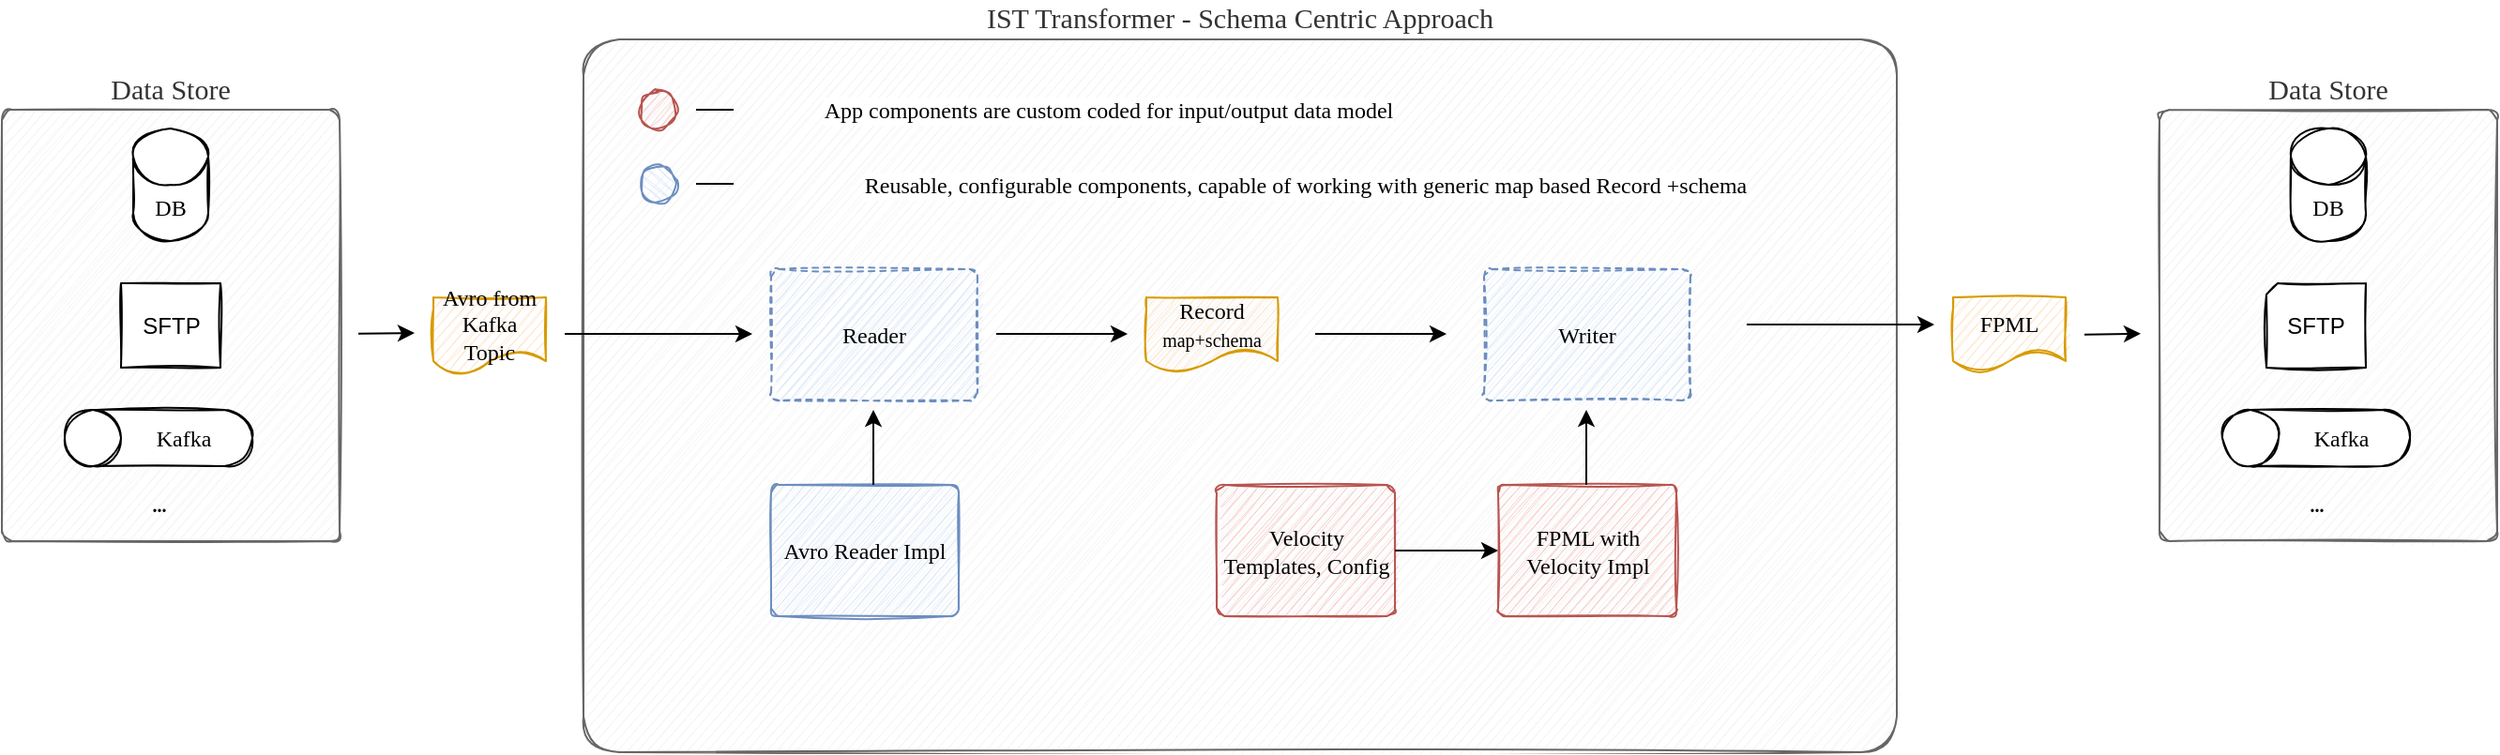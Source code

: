 <mxfile version="14.1.3" type="device"><diagram id="JuNs4aXnyzr4UFM-_TlM" name="Page-1"><mxGraphModel dx="1165" dy="580" grid="1" gridSize="10" guides="1" tooltips="1" connect="1" arrows="1" fold="1" page="1" pageScale="1" pageWidth="1400" pageHeight="850" math="0" shadow="0"><root><mxCell id="0"/><mxCell id="1" parent="0"/><mxCell id="kE1Qr9K8hbBn4ShAv4_i-48" value="&lt;font style=&quot;font-size: 15px&quot;&gt;IST Transformer - Schema Centric Approach&lt;/font&gt;" style="rounded=1;whiteSpace=wrap;html=1;comic=0;sketch=1;curveFitting=0.95;sketchStyle=rough;fontFamily=Verdana;fillColor=#f5f5f5;strokeColor=#666666;fontColor=#333333;arcSize=5;labelPosition=center;verticalLabelPosition=top;align=center;verticalAlign=bottom;" parent="1" vertex="1"><mxGeometry x="330" y="60" width="700" height="380" as="geometry"/></mxCell><mxCell id="kE1Qr9K8hbBn4ShAv4_i-15" value="&lt;font style=&quot;font-size: 15px&quot;&gt;Data Store&lt;/font&gt;" style="rounded=1;whiteSpace=wrap;html=1;comic=0;sketch=1;labelPosition=center;verticalLabelPosition=top;align=center;verticalAlign=bottom;fontFamily=Verdana;curveFitting=0.95;arcSize=3;sketchStyle=rough;fillColor=#f5f5f5;strokeColor=#666666;fontColor=#333333;" parent="1" vertex="1"><mxGeometry x="20" y="97.5" width="180" height="230" as="geometry"/></mxCell><mxCell id="kE1Qr9K8hbBn4ShAv4_i-5" value="&lt;font face=&quot;Verdana&quot;&gt;DB&lt;/font&gt;" style="shape=cylinder3;whiteSpace=wrap;html=1;boundedLbl=1;backgroundOutline=1;size=15;comic=0;sketch=1;" parent="1" vertex="1"><mxGeometry x="90" y="107.5" width="40" height="60" as="geometry"/></mxCell><mxCell id="kE1Qr9K8hbBn4ShAv4_i-7" value="&lt;font face=&quot;Verdana&quot;&gt;Kafka&lt;/font&gt;" style="shape=cylinder3;whiteSpace=wrap;html=1;boundedLbl=1;backgroundOutline=1;size=15;comic=0;sketch=1;direction=north;" parent="1" vertex="1"><mxGeometry x="53.5" y="257.5" width="100" height="30" as="geometry"/></mxCell><mxCell id="kE1Qr9K8hbBn4ShAv4_i-14" value="SFTP" style="shape=card;whiteSpace=wrap;html=1;comic=0;sketch=1;size=0;" parent="1" vertex="1"><mxGeometry x="83.5" y="190" width="53" height="45" as="geometry"/></mxCell><mxCell id="kE1Qr9K8hbBn4ShAv4_i-16" value="" style="endArrow=classic;html=1;fontFamily=Verdana;arcSize=15;" parent="1" edge="1"><mxGeometry width="50" height="50" relative="1" as="geometry"><mxPoint x="210" y="216.91" as="sourcePoint"/><mxPoint x="240" y="216.5" as="targetPoint"/></mxGeometry></mxCell><mxCell id="kE1Qr9K8hbBn4ShAv4_i-17" value="Avro from Kafka Topic" style="shape=document;whiteSpace=wrap;html=1;boundedLbl=1;comic=0;sketch=1;fontFamily=Verdana;fillColor=#ffe6cc;strokeColor=#d79b00;" parent="1" vertex="1"><mxGeometry x="250" y="197.5" width="60" height="40" as="geometry"/></mxCell><mxCell id="kE1Qr9K8hbBn4ShAv4_i-21" value="&lt;font size=&quot;1&quot;&gt;&lt;b&gt;...&lt;/b&gt;&lt;/font&gt;" style="text;html=1;strokeColor=none;fillColor=none;align=center;verticalAlign=middle;whiteSpace=wrap;rounded=0;comic=0;sketch=1;curveFitting=0.95;sketchStyle=rough;fontFamily=Verdana;" parent="1" vertex="1"><mxGeometry x="84" y="297.5" width="40" height="20" as="geometry"/></mxCell><mxCell id="kE1Qr9K8hbBn4ShAv4_i-22" value="Reader" style="rounded=1;whiteSpace=wrap;html=1;comic=0;sketch=1;curveFitting=0.95;sketchStyle=rough;fontFamily=Verdana;arcSize=6;fillColor=#dae8fc;strokeColor=#6c8ebf;dashed=1;" parent="1" vertex="1"><mxGeometry x="430" y="182.5" width="110" height="70" as="geometry"/></mxCell><mxCell id="kE1Qr9K8hbBn4ShAv4_i-35" value="Writer" style="rounded=1;whiteSpace=wrap;html=1;comic=0;sketch=1;curveFitting=0.95;sketchStyle=rough;fontFamily=Verdana;arcSize=6;fillColor=#dae8fc;strokeColor=#6c8ebf;dashed=1;" parent="1" vertex="1"><mxGeometry x="810" y="182.5" width="110" height="70" as="geometry"/></mxCell><mxCell id="kE1Qr9K8hbBn4ShAv4_i-37" value="FPML" style="shape=document;whiteSpace=wrap;html=1;boundedLbl=1;comic=0;sketch=1;fontFamily=Verdana;fillColor=#ffe6cc;strokeColor=#d79b00;" parent="1" vertex="1"><mxGeometry x="1060" y="197.5" width="60" height="40" as="geometry"/></mxCell><mxCell id="kE1Qr9K8hbBn4ShAv4_i-38" value="" style="endArrow=classic;html=1;fontFamily=Verdana;" parent="1" edge="1"><mxGeometry width="50" height="50" relative="1" as="geometry"><mxPoint x="1130" y="217.32" as="sourcePoint"/><mxPoint x="1160" y="216.91" as="targetPoint"/></mxGeometry></mxCell><mxCell id="kE1Qr9K8hbBn4ShAv4_i-39" value="&lt;font style=&quot;font-size: 15px&quot;&gt;Data Store&lt;/font&gt;" style="rounded=1;whiteSpace=wrap;html=1;comic=0;sketch=1;labelPosition=center;verticalLabelPosition=top;align=center;verticalAlign=bottom;fontFamily=Verdana;curveFitting=0.95;arcSize=3;sketchStyle=rough;fillColor=#f5f5f5;strokeColor=#666666;fontColor=#333333;" parent="1" vertex="1"><mxGeometry x="1170" y="97.5" width="180" height="230" as="geometry"/></mxCell><mxCell id="kE1Qr9K8hbBn4ShAv4_i-40" value="&lt;font face=&quot;Verdana&quot;&gt;DB&lt;/font&gt;" style="shape=cylinder3;whiteSpace=wrap;html=1;boundedLbl=1;backgroundOutline=1;size=15;comic=0;sketch=1;" parent="1" vertex="1"><mxGeometry x="1240" y="107.5" width="40" height="60" as="geometry"/></mxCell><mxCell id="kE1Qr9K8hbBn4ShAv4_i-41" value="&lt;font face=&quot;Verdana&quot;&gt;Kafka&lt;/font&gt;" style="shape=cylinder3;whiteSpace=wrap;html=1;boundedLbl=1;backgroundOutline=1;size=15;comic=0;sketch=1;direction=north;" parent="1" vertex="1"><mxGeometry x="1203.5" y="257.5" width="100" height="30" as="geometry"/></mxCell><mxCell id="kE1Qr9K8hbBn4ShAv4_i-42" value="SFTP" style="shape=card;whiteSpace=wrap;html=1;comic=0;sketch=1;size=6;" parent="1" vertex="1"><mxGeometry x="1227" y="190" width="53" height="45" as="geometry"/></mxCell><mxCell id="kE1Qr9K8hbBn4ShAv4_i-43" value="&lt;font size=&quot;1&quot;&gt;&lt;b&gt;...&lt;/b&gt;&lt;/font&gt;" style="text;html=1;strokeColor=none;fillColor=none;align=center;verticalAlign=middle;whiteSpace=wrap;rounded=0;comic=0;sketch=1;curveFitting=0.95;sketchStyle=rough;fontFamily=Verdana;" parent="1" vertex="1"><mxGeometry x="1234" y="297.5" width="40" height="20" as="geometry"/></mxCell><mxCell id="kE1Qr9K8hbBn4ShAv4_i-49" value="" style="ellipse;whiteSpace=wrap;html=1;aspect=fixed;rounded=1;comic=0;sketch=1;curveFitting=0.95;sketchStyle=rough;fontFamily=Verdana;fillColor=#f8cecc;strokeColor=#b85450;" parent="1" vertex="1"><mxGeometry x="360" y="87.5" width="20" height="20" as="geometry"/></mxCell><mxCell id="kE1Qr9K8hbBn4ShAv4_i-54" value="App components are custom coded for input/output data model" style="text;html=1;strokeColor=none;fillColor=none;align=center;verticalAlign=middle;whiteSpace=wrap;rounded=0;comic=0;sketch=1;curveFitting=0.95;sketchStyle=rough;fontFamily=Verdana;labelBackgroundColor=#FFFFFF;labelBorderColor=none;" parent="1" vertex="1"><mxGeometry x="410" y="87.5" width="400" height="20" as="geometry"/></mxCell><mxCell id="kE1Qr9K8hbBn4ShAv4_i-59" value="" style="endArrow=none;html=1;strokeWidth=1;fontFamily=Verdana;endFill=0;" parent="1" target="kE1Qr9K8hbBn4ShAv4_i-54" edge="1"><mxGeometry width="50" height="50" relative="1" as="geometry"><mxPoint x="390" y="97.5" as="sourcePoint"/><mxPoint x="440" y="47.5" as="targetPoint"/></mxGeometry></mxCell><mxCell id="fcgOGIdIteH8SbYAEq_T-14" value="Record&lt;br style=&quot;font-size: 6px&quot;&gt;&lt;font size=&quot;1&quot;&gt;map+schema&lt;/font&gt;" style="shape=document;whiteSpace=wrap;html=1;boundedLbl=1;comic=0;sketch=1;fontFamily=Verdana;fillColor=#ffe6cc;strokeColor=#d79b00;" parent="1" vertex="1"><mxGeometry x="630" y="197.5" width="70" height="40" as="geometry"/></mxCell><mxCell id="Bu742o5B26O_AlwUO4is-1" value="Avro Reader Impl" style="rounded=1;whiteSpace=wrap;html=1;comic=0;sketch=1;curveFitting=0.95;sketchStyle=rough;fontFamily=Verdana;arcSize=6;fillColor=#dae8fc;strokeColor=#6c8ebf;" parent="1" vertex="1"><mxGeometry x="430" y="297.5" width="100" height="70" as="geometry"/></mxCell><mxCell id="Bu742o5B26O_AlwUO4is-4" value="FPML with Velocity Impl" style="rounded=1;whiteSpace=wrap;html=1;comic=0;sketch=1;curveFitting=0.95;sketchStyle=rough;fontFamily=Verdana;arcSize=6;fillColor=#f8cecc;strokeColor=#b85450;" parent="1" vertex="1"><mxGeometry x="817.5" y="297.5" width="95" height="70" as="geometry"/></mxCell><mxCell id="Bu742o5B26O_AlwUO4is-16" value="" style="ellipse;whiteSpace=wrap;html=1;aspect=fixed;rounded=1;comic=0;sketch=1;curveFitting=0.95;sketchStyle=rough;fontFamily=Verdana;fillColor=#dae8fc;strokeColor=#6c8ebf;direction=south;" parent="1" vertex="1"><mxGeometry x="360" y="127.5" width="20" height="20" as="geometry"/></mxCell><mxCell id="Bu742o5B26O_AlwUO4is-19" value="" style="endArrow=none;html=1;strokeWidth=1;fontFamily=Verdana;endFill=0;" parent="1" edge="1"><mxGeometry width="50" height="50" relative="1" as="geometry"><mxPoint x="390" y="137" as="sourcePoint"/><mxPoint x="410" y="137" as="targetPoint"/></mxGeometry></mxCell><mxCell id="Bu742o5B26O_AlwUO4is-20" value="Reusable, configurable components, capable of working with generic map based Record +schema" style="text;html=1;strokeColor=none;fillColor=none;align=center;verticalAlign=middle;whiteSpace=wrap;rounded=0;comic=0;sketch=1;curveFitting=0.95;sketchStyle=rough;fontFamily=Verdana;labelBackgroundColor=#FFFFFF;labelBorderColor=none;" parent="1" vertex="1"><mxGeometry x="410" y="127.5" width="610" height="20" as="geometry"/></mxCell><mxCell id="8ZHyrexj1VxGP0VoYlxZ-2" value="" style="endArrow=classic;html=1;exitX=0.475;exitY=-0.121;exitDx=0;exitDy=0;exitPerimeter=0;" edge="1" parent="1"><mxGeometry width="50" height="50" relative="1" as="geometry"><mxPoint x="484.5" y="297.5" as="sourcePoint"/><mxPoint x="484.5" y="257.5" as="targetPoint"/></mxGeometry></mxCell><mxCell id="8ZHyrexj1VxGP0VoYlxZ-5" value="" style="endArrow=classic;html=1;fontFamily=Verdana;" edge="1" parent="1"><mxGeometry width="50" height="50" relative="1" as="geometry"><mxPoint x="550" y="217" as="sourcePoint"/><mxPoint x="620" y="217" as="targetPoint"/></mxGeometry></mxCell><mxCell id="8ZHyrexj1VxGP0VoYlxZ-6" value="" style="endArrow=classic;html=1;" edge="1" parent="1"><mxGeometry width="50" height="50" relative="1" as="geometry"><mxPoint x="864.5" y="297.5" as="sourcePoint"/><mxPoint x="864.5" y="257.5" as="targetPoint"/></mxGeometry></mxCell><mxCell id="8ZHyrexj1VxGP0VoYlxZ-8" value="Velocity Templates, Config" style="rounded=1;whiteSpace=wrap;html=1;comic=0;sketch=1;curveFitting=0.95;sketchStyle=rough;fontFamily=Verdana;arcSize=6;fillColor=#f8cecc;strokeColor=#b85450;" vertex="1" parent="1"><mxGeometry x="667.5" y="297.5" width="95" height="70" as="geometry"/></mxCell><mxCell id="8ZHyrexj1VxGP0VoYlxZ-9" value="" style="endArrow=classic;html=1;entryX=0;entryY=0.5;entryDx=0;entryDy=0;exitX=1;exitY=0.5;exitDx=0;exitDy=0;" edge="1" parent="1" source="8ZHyrexj1VxGP0VoYlxZ-8" target="Bu742o5B26O_AlwUO4is-4"><mxGeometry width="50" height="50" relative="1" as="geometry"><mxPoint x="570" y="330" as="sourcePoint"/><mxPoint x="620" y="280" as="targetPoint"/></mxGeometry></mxCell><mxCell id="8ZHyrexj1VxGP0VoYlxZ-12" value="" style="endArrow=classic;html=1;fontFamily=Verdana;" edge="1" parent="1"><mxGeometry width="50" height="50" relative="1" as="geometry"><mxPoint x="720" y="217" as="sourcePoint"/><mxPoint x="790" y="217" as="targetPoint"/></mxGeometry></mxCell><mxCell id="8ZHyrexj1VxGP0VoYlxZ-13" value="" style="endArrow=classic;html=1;fontFamily=Verdana;" edge="1" parent="1"><mxGeometry width="50" height="50" relative="1" as="geometry"><mxPoint x="950" y="212" as="sourcePoint"/><mxPoint x="1050" y="212" as="targetPoint"/></mxGeometry></mxCell><mxCell id="8ZHyrexj1VxGP0VoYlxZ-14" value="" style="endArrow=classic;html=1;fontFamily=Verdana;arcSize=20;" edge="1" parent="1"><mxGeometry width="50" height="50" relative="1" as="geometry"><mxPoint x="320" y="217" as="sourcePoint"/><mxPoint x="420" y="217" as="targetPoint"/></mxGeometry></mxCell></root></mxGraphModel></diagram></mxfile>